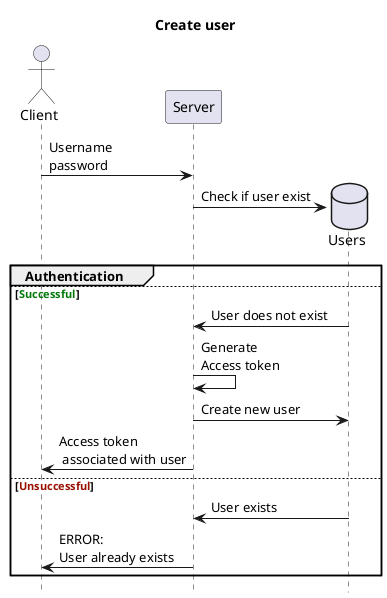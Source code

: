 @startuml
hide footbox
title Create user

actor Client
participant Server

Client -> Server : Username\npassword
create database Users
Server -> Users: Check if user exist
group Authentication
else <color #027a09>Successful</color>
        Users -> Server: User does not exist
        Server -> Server: Generate\nAccess token
        Server -> Users: Create new user
        Server -> Client: Access token\n associated with user

else <color #990f00>Unsuccessful</color>
        Users -> Server: User exists
        Server -> Client: ERROR:\nUser already exists
end
@enduml
